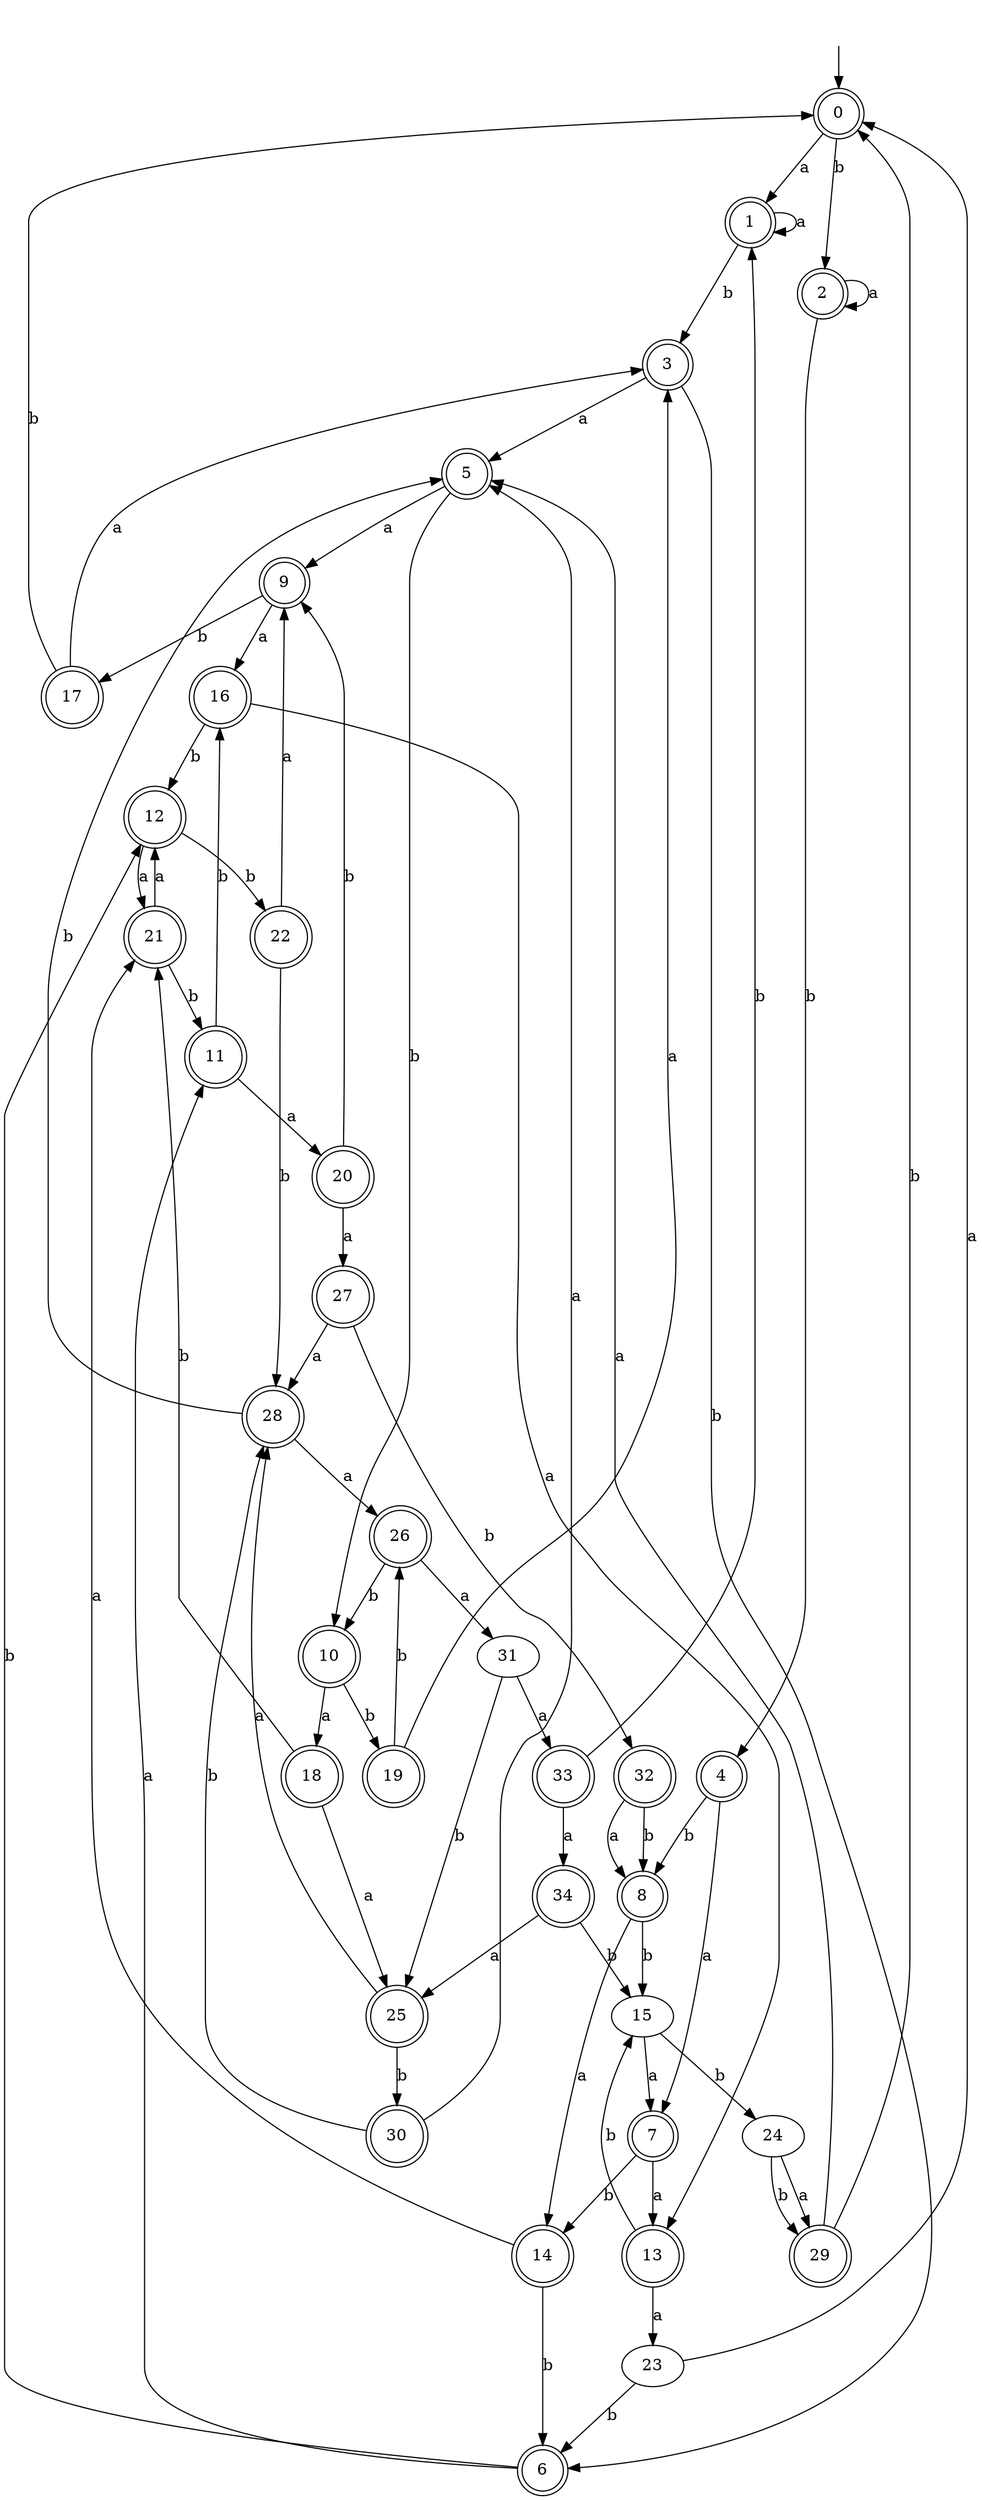 digraph RandomDFA {
  __start0 [label="", shape=none];
  __start0 -> 0 [label=""];
  0 [shape=circle] [shape=doublecircle]
  0 -> 1 [label="a"]
  0 -> 2 [label="b"]
  1 [shape=doublecircle]
  1 -> 1 [label="a"]
  1 -> 3 [label="b"]
  2 [shape=doublecircle]
  2 -> 2 [label="a"]
  2 -> 4 [label="b"]
  3 [shape=doublecircle]
  3 -> 5 [label="a"]
  3 -> 6 [label="b"]
  4 [shape=doublecircle]
  4 -> 7 [label="a"]
  4 -> 8 [label="b"]
  5 [shape=doublecircle]
  5 -> 9 [label="a"]
  5 -> 10 [label="b"]
  6 [shape=doublecircle]
  6 -> 11 [label="a"]
  6 -> 12 [label="b"]
  7 [shape=doublecircle]
  7 -> 13 [label="a"]
  7 -> 14 [label="b"]
  8 [shape=doublecircle]
  8 -> 14 [label="a"]
  8 -> 15 [label="b"]
  9 [shape=doublecircle]
  9 -> 16 [label="a"]
  9 -> 17 [label="b"]
  10 [shape=doublecircle]
  10 -> 18 [label="a"]
  10 -> 19 [label="b"]
  11 [shape=doublecircle]
  11 -> 20 [label="a"]
  11 -> 16 [label="b"]
  12 [shape=doublecircle]
  12 -> 21 [label="a"]
  12 -> 22 [label="b"]
  13 [shape=doublecircle]
  13 -> 23 [label="a"]
  13 -> 15 [label="b"]
  14 [shape=doublecircle]
  14 -> 21 [label="a"]
  14 -> 6 [label="b"]
  15
  15 -> 7 [label="a"]
  15 -> 24 [label="b"]
  16 [shape=doublecircle]
  16 -> 13 [label="a"]
  16 -> 12 [label="b"]
  17 [shape=doublecircle]
  17 -> 3 [label="a"]
  17 -> 0 [label="b"]
  18 [shape=doublecircle]
  18 -> 25 [label="a"]
  18 -> 21 [label="b"]
  19 [shape=doublecircle]
  19 -> 3 [label="a"]
  19 -> 26 [label="b"]
  20 [shape=doublecircle]
  20 -> 27 [label="a"]
  20 -> 9 [label="b"]
  21 [shape=doublecircle]
  21 -> 12 [label="a"]
  21 -> 11 [label="b"]
  22 [shape=doublecircle]
  22 -> 9 [label="a"]
  22 -> 28 [label="b"]
  23
  23 -> 0 [label="a"]
  23 -> 6 [label="b"]
  24
  24 -> 29 [label="a"]
  24 -> 29 [label="b"]
  25 [shape=doublecircle]
  25 -> 28 [label="a"]
  25 -> 30 [label="b"]
  26 [shape=doublecircle]
  26 -> 31 [label="a"]
  26 -> 10 [label="b"]
  27 [shape=doublecircle]
  27 -> 28 [label="a"]
  27 -> 32 [label="b"]
  28 [shape=doublecircle]
  28 -> 26 [label="a"]
  28 -> 5 [label="b"]
  29 [shape=doublecircle]
  29 -> 5 [label="a"]
  29 -> 0 [label="b"]
  30 [shape=doublecircle]
  30 -> 5 [label="a"]
  30 -> 28 [label="b"]
  31
  31 -> 33 [label="a"]
  31 -> 25 [label="b"]
  32 [shape=doublecircle]
  32 -> 8 [label="a"]
  32 -> 8 [label="b"]
  33 [shape=doublecircle]
  33 -> 34 [label="a"]
  33 -> 1 [label="b"]
  34 [shape=doublecircle]
  34 -> 25 [label="a"]
  34 -> 15 [label="b"]
}
